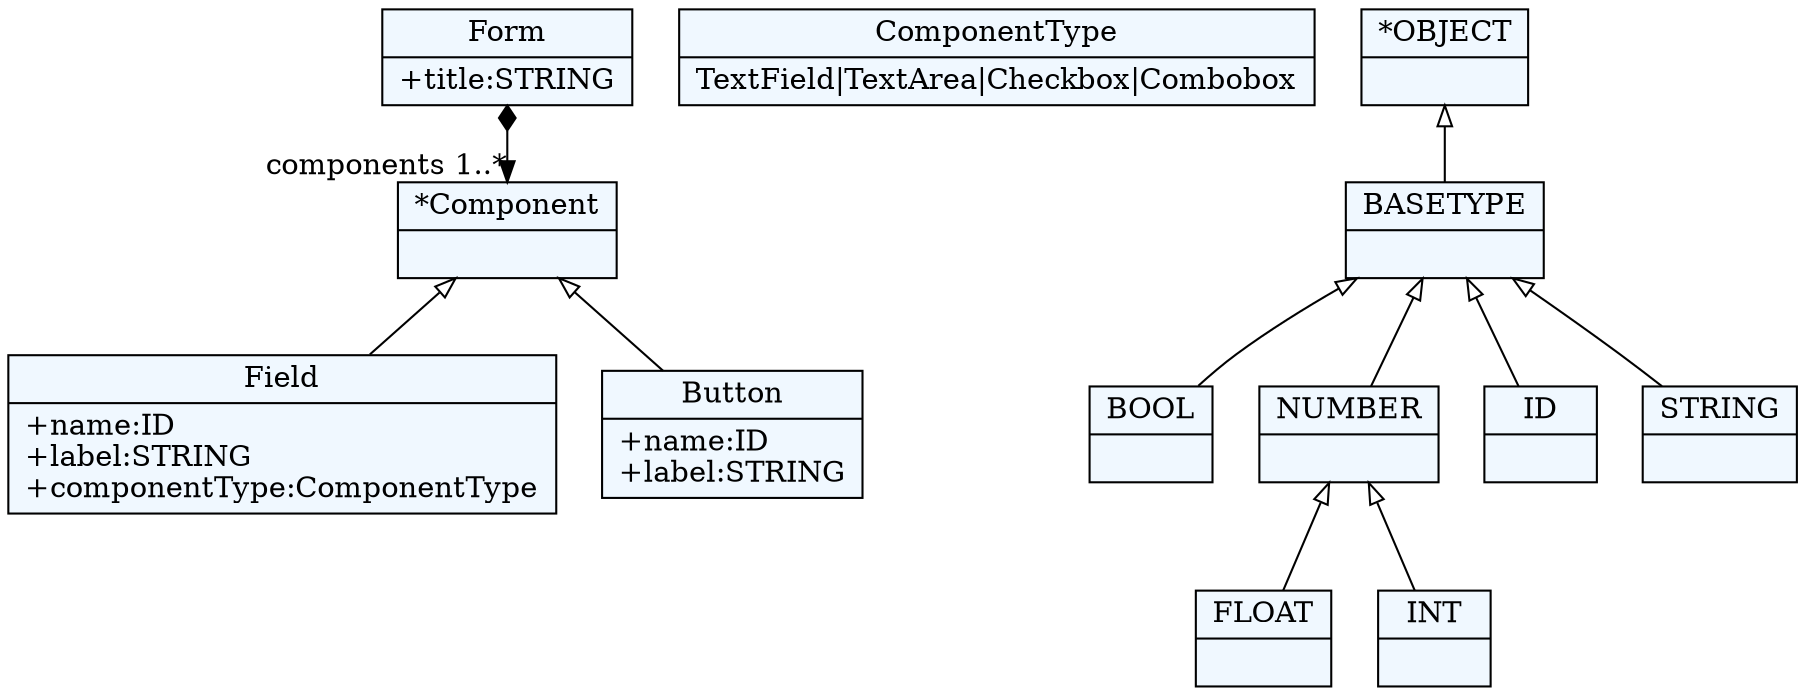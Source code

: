 
    digraph xtext {
    fontname = "Bitstream Vera Sans"
    fontsize = 8
    node[
        shape=record,
        style=filled,
        fillcolor=aliceblue
    ]
    nodesep = 0.3
    edge[dir=black,arrowtail=empty]


2663470629544[ label="{Field|+name:ID\l+label:STRING\l+componentType:ComponentType\l}"]

2663470617272[ label="{ComponentType|TextField\|TextArea\|Checkbox\|Combobox}"]

2663470621048[ label="{*Component|}"]
2663470621048 -> 2663470629544 [dir=back]
2663470621048 -> 2663470638040 [dir=back]

2663470638040[ label="{Button|+name:ID\l+label:STRING\l}"]

2663470635208 -> 2663470621048[arrowtail=diamond, dir=both, headlabel="components 1..*"]
2663470635208[ label="{Form|+title:STRING\l}"]

2663470636152[ label="{FLOAT|}"]

2663470640872[ label="{BOOL|}"]

2663470628600[ label="{INT|}"]

2663470622936[ label="{*OBJECT|}"]
2663470622936 -> 2663470634264 [dir=back]

2663470634264[ label="{BASETYPE|}"]
2663470634264 -> 2663470630488 [dir=back]
2663470634264 -> 2663470640872 [dir=back]
2663470634264 -> 2663469381032 [dir=back]
2663470634264 -> 2663469385752 [dir=back]

2663469381032[ label="{ID|}"]

2663469385752[ label="{STRING|}"]

2663470630488[ label="{NUMBER|}"]
2663470630488 -> 2663470636152 [dir=back]
2663470630488 -> 2663470628600 [dir=back]


}
